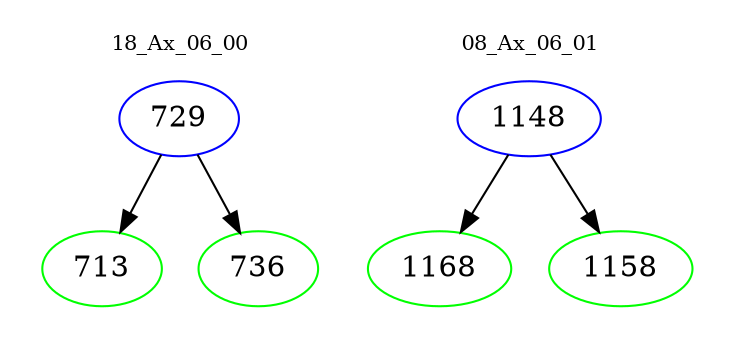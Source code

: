 digraph{
subgraph cluster_0 {
color = white
label = "18_Ax_06_00";
fontsize=10;
T0_729 [label="729", color="blue"]
T0_729 -> T0_713 [color="black"]
T0_713 [label="713", color="green"]
T0_729 -> T0_736 [color="black"]
T0_736 [label="736", color="green"]
}
subgraph cluster_1 {
color = white
label = "08_Ax_06_01";
fontsize=10;
T1_1148 [label="1148", color="blue"]
T1_1148 -> T1_1168 [color="black"]
T1_1168 [label="1168", color="green"]
T1_1148 -> T1_1158 [color="black"]
T1_1158 [label="1158", color="green"]
}
}

